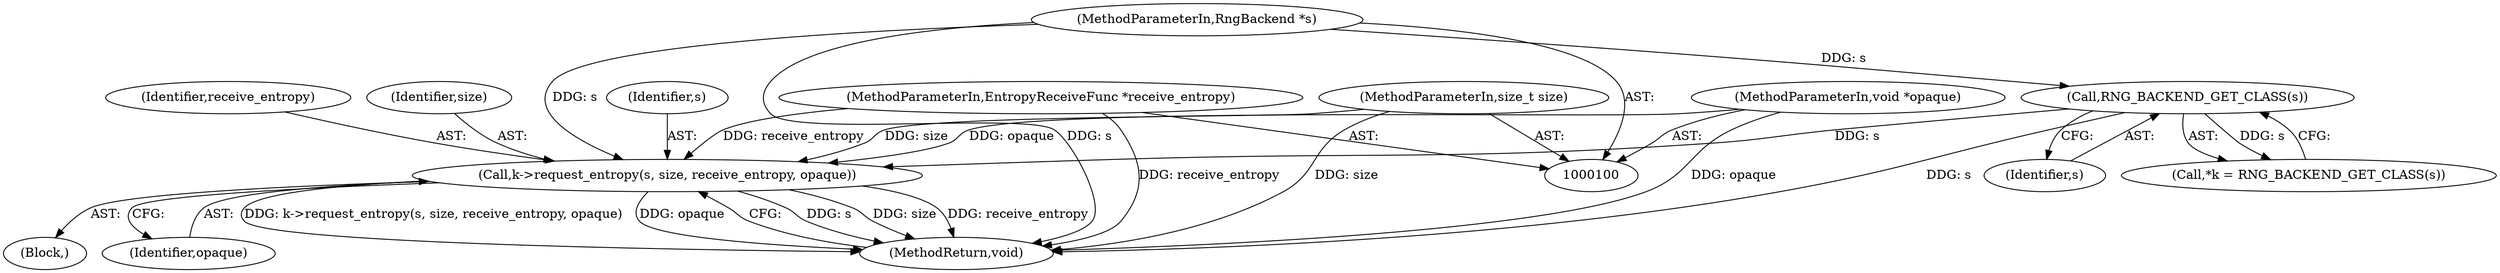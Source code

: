 digraph "1_qemu_60253ed1e6ec6d8e5ef2efe7bf755f475dce9956_0@pointer" {
"1000116" [label="(Call,k->request_entropy(s, size, receive_entropy, opaque))"];
"1000109" [label="(Call,RNG_BACKEND_GET_CLASS(s))"];
"1000101" [label="(MethodParameterIn,RngBackend *s)"];
"1000102" [label="(MethodParameterIn,size_t size)"];
"1000103" [label="(MethodParameterIn,EntropyReceiveFunc *receive_entropy)"];
"1000104" [label="(MethodParameterIn,void *opaque)"];
"1000110" [label="(Identifier,s)"];
"1000109" [label="(Call,RNG_BACKEND_GET_CLASS(s))"];
"1000102" [label="(MethodParameterIn,size_t size)"];
"1000117" [label="(Identifier,s)"];
"1000115" [label="(Block,)"];
"1000104" [label="(MethodParameterIn,void *opaque)"];
"1000119" [label="(Identifier,receive_entropy)"];
"1000120" [label="(Identifier,opaque)"];
"1000101" [label="(MethodParameterIn,RngBackend *s)"];
"1000103" [label="(MethodParameterIn,EntropyReceiveFunc *receive_entropy)"];
"1000121" [label="(MethodReturn,void)"];
"1000116" [label="(Call,k->request_entropy(s, size, receive_entropy, opaque))"];
"1000118" [label="(Identifier,size)"];
"1000107" [label="(Call,*k = RNG_BACKEND_GET_CLASS(s))"];
"1000116" -> "1000115"  [label="AST: "];
"1000116" -> "1000120"  [label="CFG: "];
"1000117" -> "1000116"  [label="AST: "];
"1000118" -> "1000116"  [label="AST: "];
"1000119" -> "1000116"  [label="AST: "];
"1000120" -> "1000116"  [label="AST: "];
"1000121" -> "1000116"  [label="CFG: "];
"1000116" -> "1000121"  [label="DDG: s"];
"1000116" -> "1000121"  [label="DDG: size"];
"1000116" -> "1000121"  [label="DDG: receive_entropy"];
"1000116" -> "1000121"  [label="DDG: k->request_entropy(s, size, receive_entropy, opaque)"];
"1000116" -> "1000121"  [label="DDG: opaque"];
"1000109" -> "1000116"  [label="DDG: s"];
"1000101" -> "1000116"  [label="DDG: s"];
"1000102" -> "1000116"  [label="DDG: size"];
"1000103" -> "1000116"  [label="DDG: receive_entropy"];
"1000104" -> "1000116"  [label="DDG: opaque"];
"1000109" -> "1000107"  [label="AST: "];
"1000109" -> "1000110"  [label="CFG: "];
"1000110" -> "1000109"  [label="AST: "];
"1000107" -> "1000109"  [label="CFG: "];
"1000109" -> "1000121"  [label="DDG: s"];
"1000109" -> "1000107"  [label="DDG: s"];
"1000101" -> "1000109"  [label="DDG: s"];
"1000101" -> "1000100"  [label="AST: "];
"1000101" -> "1000121"  [label="DDG: s"];
"1000102" -> "1000100"  [label="AST: "];
"1000102" -> "1000121"  [label="DDG: size"];
"1000103" -> "1000100"  [label="AST: "];
"1000103" -> "1000121"  [label="DDG: receive_entropy"];
"1000104" -> "1000100"  [label="AST: "];
"1000104" -> "1000121"  [label="DDG: opaque"];
}
